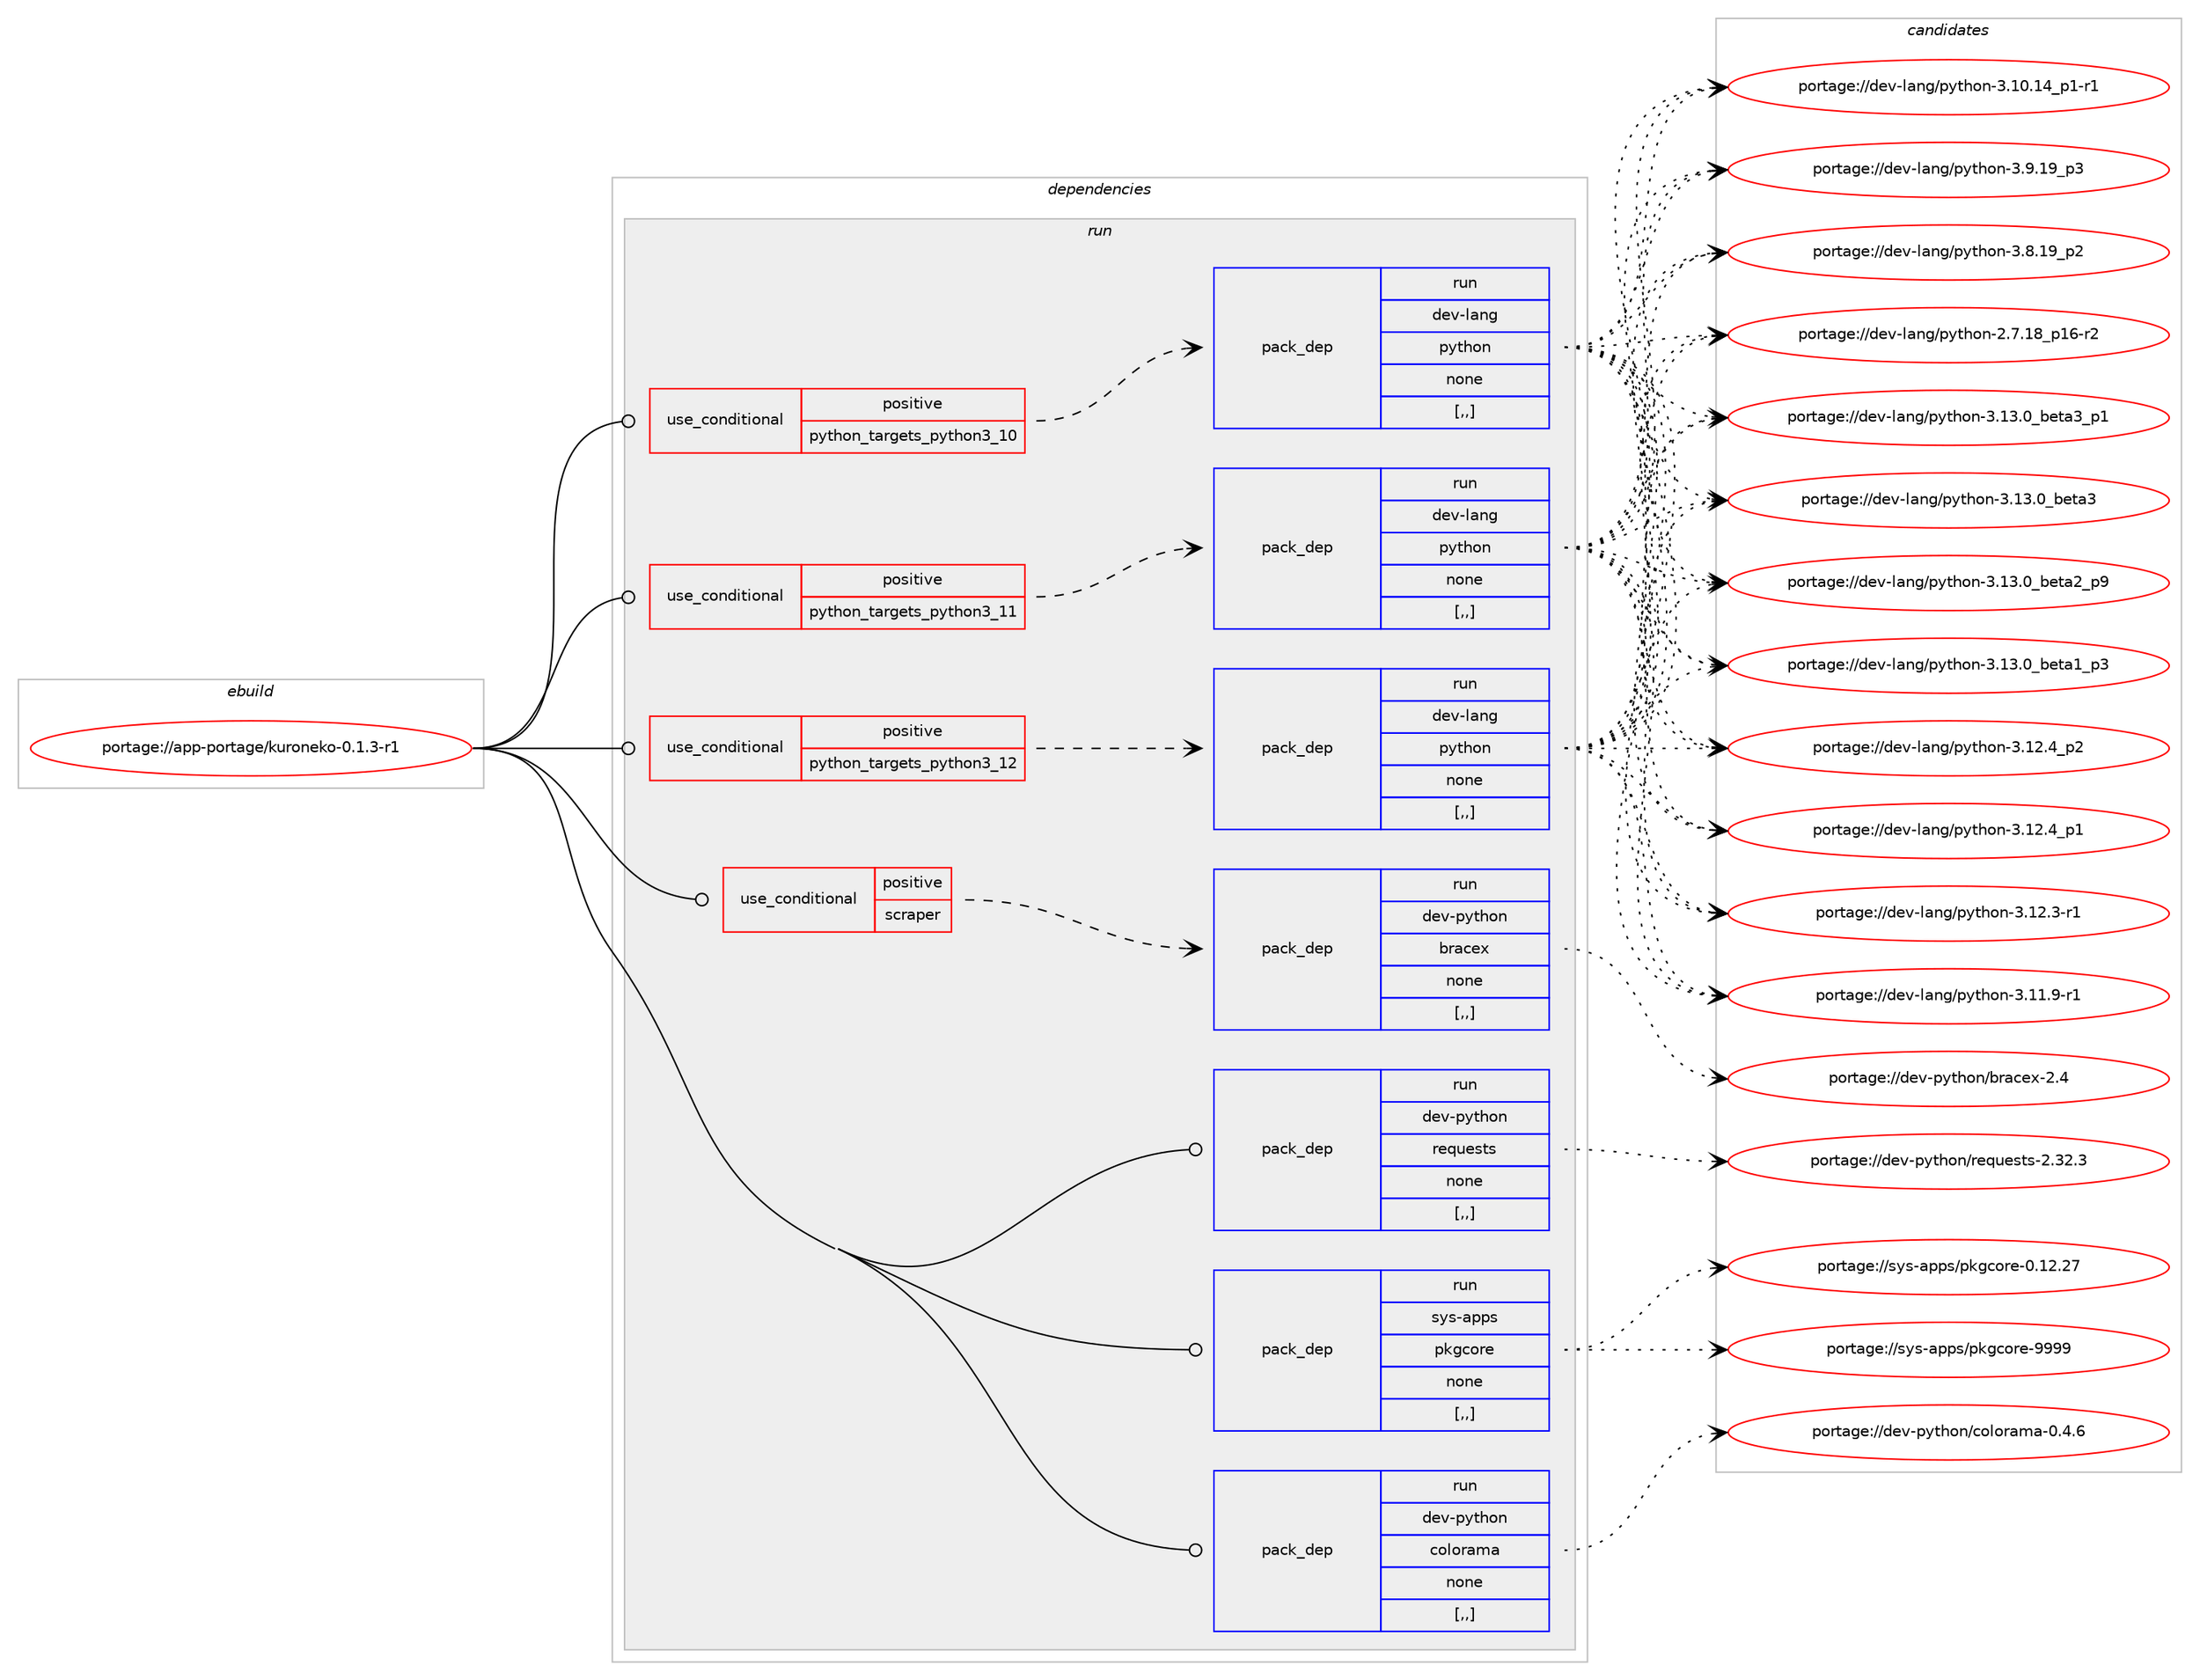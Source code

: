 digraph prolog {

# *************
# Graph options
# *************

newrank=true;
concentrate=true;
compound=true;
graph [rankdir=LR,fontname=Helvetica,fontsize=10,ranksep=1.5];#, ranksep=2.5, nodesep=0.2];
edge  [arrowhead=vee];
node  [fontname=Helvetica,fontsize=10];

# **********
# The ebuild
# **********

subgraph cluster_leftcol {
color=gray;
label=<<i>ebuild</i>>;
id [label="portage://app-portage/kuroneko-0.1.3-r1", color=red, width=4, href="../app-portage/kuroneko-0.1.3-r1.svg"];
}

# ****************
# The dependencies
# ****************

subgraph cluster_midcol {
color=gray;
label=<<i>dependencies</i>>;
subgraph cluster_compile {
fillcolor="#eeeeee";
style=filled;
label=<<i>compile</i>>;
}
subgraph cluster_compileandrun {
fillcolor="#eeeeee";
style=filled;
label=<<i>compile and run</i>>;
}
subgraph cluster_run {
fillcolor="#eeeeee";
style=filled;
label=<<i>run</i>>;
subgraph cond14245 {
dependency51323 [label=<<TABLE BORDER="0" CELLBORDER="1" CELLSPACING="0" CELLPADDING="4"><TR><TD ROWSPAN="3" CELLPADDING="10">use_conditional</TD></TR><TR><TD>positive</TD></TR><TR><TD>python_targets_python3_10</TD></TR></TABLE>>, shape=none, color=red];
subgraph pack36607 {
dependency51324 [label=<<TABLE BORDER="0" CELLBORDER="1" CELLSPACING="0" CELLPADDING="4" WIDTH="220"><TR><TD ROWSPAN="6" CELLPADDING="30">pack_dep</TD></TR><TR><TD WIDTH="110">run</TD></TR><TR><TD>dev-lang</TD></TR><TR><TD>python</TD></TR><TR><TD>none</TD></TR><TR><TD>[,,]</TD></TR></TABLE>>, shape=none, color=blue];
}
dependency51323:e -> dependency51324:w [weight=20,style="dashed",arrowhead="vee"];
}
id:e -> dependency51323:w [weight=20,style="solid",arrowhead="odot"];
subgraph cond14246 {
dependency51325 [label=<<TABLE BORDER="0" CELLBORDER="1" CELLSPACING="0" CELLPADDING="4"><TR><TD ROWSPAN="3" CELLPADDING="10">use_conditional</TD></TR><TR><TD>positive</TD></TR><TR><TD>python_targets_python3_11</TD></TR></TABLE>>, shape=none, color=red];
subgraph pack36608 {
dependency51326 [label=<<TABLE BORDER="0" CELLBORDER="1" CELLSPACING="0" CELLPADDING="4" WIDTH="220"><TR><TD ROWSPAN="6" CELLPADDING="30">pack_dep</TD></TR><TR><TD WIDTH="110">run</TD></TR><TR><TD>dev-lang</TD></TR><TR><TD>python</TD></TR><TR><TD>none</TD></TR><TR><TD>[,,]</TD></TR></TABLE>>, shape=none, color=blue];
}
dependency51325:e -> dependency51326:w [weight=20,style="dashed",arrowhead="vee"];
}
id:e -> dependency51325:w [weight=20,style="solid",arrowhead="odot"];
subgraph cond14247 {
dependency51327 [label=<<TABLE BORDER="0" CELLBORDER="1" CELLSPACING="0" CELLPADDING="4"><TR><TD ROWSPAN="3" CELLPADDING="10">use_conditional</TD></TR><TR><TD>positive</TD></TR><TR><TD>python_targets_python3_12</TD></TR></TABLE>>, shape=none, color=red];
subgraph pack36609 {
dependency51328 [label=<<TABLE BORDER="0" CELLBORDER="1" CELLSPACING="0" CELLPADDING="4" WIDTH="220"><TR><TD ROWSPAN="6" CELLPADDING="30">pack_dep</TD></TR><TR><TD WIDTH="110">run</TD></TR><TR><TD>dev-lang</TD></TR><TR><TD>python</TD></TR><TR><TD>none</TD></TR><TR><TD>[,,]</TD></TR></TABLE>>, shape=none, color=blue];
}
dependency51327:e -> dependency51328:w [weight=20,style="dashed",arrowhead="vee"];
}
id:e -> dependency51327:w [weight=20,style="solid",arrowhead="odot"];
subgraph cond14248 {
dependency51329 [label=<<TABLE BORDER="0" CELLBORDER="1" CELLSPACING="0" CELLPADDING="4"><TR><TD ROWSPAN="3" CELLPADDING="10">use_conditional</TD></TR><TR><TD>positive</TD></TR><TR><TD>scraper</TD></TR></TABLE>>, shape=none, color=red];
subgraph pack36610 {
dependency51330 [label=<<TABLE BORDER="0" CELLBORDER="1" CELLSPACING="0" CELLPADDING="4" WIDTH="220"><TR><TD ROWSPAN="6" CELLPADDING="30">pack_dep</TD></TR><TR><TD WIDTH="110">run</TD></TR><TR><TD>dev-python</TD></TR><TR><TD>bracex</TD></TR><TR><TD>none</TD></TR><TR><TD>[,,]</TD></TR></TABLE>>, shape=none, color=blue];
}
dependency51329:e -> dependency51330:w [weight=20,style="dashed",arrowhead="vee"];
}
id:e -> dependency51329:w [weight=20,style="solid",arrowhead="odot"];
subgraph pack36611 {
dependency51331 [label=<<TABLE BORDER="0" CELLBORDER="1" CELLSPACING="0" CELLPADDING="4" WIDTH="220"><TR><TD ROWSPAN="6" CELLPADDING="30">pack_dep</TD></TR><TR><TD WIDTH="110">run</TD></TR><TR><TD>dev-python</TD></TR><TR><TD>colorama</TD></TR><TR><TD>none</TD></TR><TR><TD>[,,]</TD></TR></TABLE>>, shape=none, color=blue];
}
id:e -> dependency51331:w [weight=20,style="solid",arrowhead="odot"];
subgraph pack36612 {
dependency51332 [label=<<TABLE BORDER="0" CELLBORDER="1" CELLSPACING="0" CELLPADDING="4" WIDTH="220"><TR><TD ROWSPAN="6" CELLPADDING="30">pack_dep</TD></TR><TR><TD WIDTH="110">run</TD></TR><TR><TD>dev-python</TD></TR><TR><TD>requests</TD></TR><TR><TD>none</TD></TR><TR><TD>[,,]</TD></TR></TABLE>>, shape=none, color=blue];
}
id:e -> dependency51332:w [weight=20,style="solid",arrowhead="odot"];
subgraph pack36613 {
dependency51333 [label=<<TABLE BORDER="0" CELLBORDER="1" CELLSPACING="0" CELLPADDING="4" WIDTH="220"><TR><TD ROWSPAN="6" CELLPADDING="30">pack_dep</TD></TR><TR><TD WIDTH="110">run</TD></TR><TR><TD>sys-apps</TD></TR><TR><TD>pkgcore</TD></TR><TR><TD>none</TD></TR><TR><TD>[,,]</TD></TR></TABLE>>, shape=none, color=blue];
}
id:e -> dependency51333:w [weight=20,style="solid",arrowhead="odot"];
}
}

# **************
# The candidates
# **************

subgraph cluster_choices {
rank=same;
color=gray;
label=<<i>candidates</i>>;

subgraph choice36607 {
color=black;
nodesep=1;
choice10010111845108971101034711212111610411111045514649514648959810111697519511249 [label="portage://dev-lang/python-3.13.0_beta3_p1", color=red, width=4,href="../dev-lang/python-3.13.0_beta3_p1.svg"];
choice1001011184510897110103471121211161041111104551464951464895981011169751 [label="portage://dev-lang/python-3.13.0_beta3", color=red, width=4,href="../dev-lang/python-3.13.0_beta3.svg"];
choice10010111845108971101034711212111610411111045514649514648959810111697509511257 [label="portage://dev-lang/python-3.13.0_beta2_p9", color=red, width=4,href="../dev-lang/python-3.13.0_beta2_p9.svg"];
choice10010111845108971101034711212111610411111045514649514648959810111697499511251 [label="portage://dev-lang/python-3.13.0_beta1_p3", color=red, width=4,href="../dev-lang/python-3.13.0_beta1_p3.svg"];
choice100101118451089711010347112121116104111110455146495046529511250 [label="portage://dev-lang/python-3.12.4_p2", color=red, width=4,href="../dev-lang/python-3.12.4_p2.svg"];
choice100101118451089711010347112121116104111110455146495046529511249 [label="portage://dev-lang/python-3.12.4_p1", color=red, width=4,href="../dev-lang/python-3.12.4_p1.svg"];
choice100101118451089711010347112121116104111110455146495046514511449 [label="portage://dev-lang/python-3.12.3-r1", color=red, width=4,href="../dev-lang/python-3.12.3-r1.svg"];
choice100101118451089711010347112121116104111110455146494946574511449 [label="portage://dev-lang/python-3.11.9-r1", color=red, width=4,href="../dev-lang/python-3.11.9-r1.svg"];
choice100101118451089711010347112121116104111110455146494846495295112494511449 [label="portage://dev-lang/python-3.10.14_p1-r1", color=red, width=4,href="../dev-lang/python-3.10.14_p1-r1.svg"];
choice100101118451089711010347112121116104111110455146574649579511251 [label="portage://dev-lang/python-3.9.19_p3", color=red, width=4,href="../dev-lang/python-3.9.19_p3.svg"];
choice100101118451089711010347112121116104111110455146564649579511250 [label="portage://dev-lang/python-3.8.19_p2", color=red, width=4,href="../dev-lang/python-3.8.19_p2.svg"];
choice100101118451089711010347112121116104111110455046554649569511249544511450 [label="portage://dev-lang/python-2.7.18_p16-r2", color=red, width=4,href="../dev-lang/python-2.7.18_p16-r2.svg"];
dependency51324:e -> choice10010111845108971101034711212111610411111045514649514648959810111697519511249:w [style=dotted,weight="100"];
dependency51324:e -> choice1001011184510897110103471121211161041111104551464951464895981011169751:w [style=dotted,weight="100"];
dependency51324:e -> choice10010111845108971101034711212111610411111045514649514648959810111697509511257:w [style=dotted,weight="100"];
dependency51324:e -> choice10010111845108971101034711212111610411111045514649514648959810111697499511251:w [style=dotted,weight="100"];
dependency51324:e -> choice100101118451089711010347112121116104111110455146495046529511250:w [style=dotted,weight="100"];
dependency51324:e -> choice100101118451089711010347112121116104111110455146495046529511249:w [style=dotted,weight="100"];
dependency51324:e -> choice100101118451089711010347112121116104111110455146495046514511449:w [style=dotted,weight="100"];
dependency51324:e -> choice100101118451089711010347112121116104111110455146494946574511449:w [style=dotted,weight="100"];
dependency51324:e -> choice100101118451089711010347112121116104111110455146494846495295112494511449:w [style=dotted,weight="100"];
dependency51324:e -> choice100101118451089711010347112121116104111110455146574649579511251:w [style=dotted,weight="100"];
dependency51324:e -> choice100101118451089711010347112121116104111110455146564649579511250:w [style=dotted,weight="100"];
dependency51324:e -> choice100101118451089711010347112121116104111110455046554649569511249544511450:w [style=dotted,weight="100"];
}
subgraph choice36608 {
color=black;
nodesep=1;
choice10010111845108971101034711212111610411111045514649514648959810111697519511249 [label="portage://dev-lang/python-3.13.0_beta3_p1", color=red, width=4,href="../dev-lang/python-3.13.0_beta3_p1.svg"];
choice1001011184510897110103471121211161041111104551464951464895981011169751 [label="portage://dev-lang/python-3.13.0_beta3", color=red, width=4,href="../dev-lang/python-3.13.0_beta3.svg"];
choice10010111845108971101034711212111610411111045514649514648959810111697509511257 [label="portage://dev-lang/python-3.13.0_beta2_p9", color=red, width=4,href="../dev-lang/python-3.13.0_beta2_p9.svg"];
choice10010111845108971101034711212111610411111045514649514648959810111697499511251 [label="portage://dev-lang/python-3.13.0_beta1_p3", color=red, width=4,href="../dev-lang/python-3.13.0_beta1_p3.svg"];
choice100101118451089711010347112121116104111110455146495046529511250 [label="portage://dev-lang/python-3.12.4_p2", color=red, width=4,href="../dev-lang/python-3.12.4_p2.svg"];
choice100101118451089711010347112121116104111110455146495046529511249 [label="portage://dev-lang/python-3.12.4_p1", color=red, width=4,href="../dev-lang/python-3.12.4_p1.svg"];
choice100101118451089711010347112121116104111110455146495046514511449 [label="portage://dev-lang/python-3.12.3-r1", color=red, width=4,href="../dev-lang/python-3.12.3-r1.svg"];
choice100101118451089711010347112121116104111110455146494946574511449 [label="portage://dev-lang/python-3.11.9-r1", color=red, width=4,href="../dev-lang/python-3.11.9-r1.svg"];
choice100101118451089711010347112121116104111110455146494846495295112494511449 [label="portage://dev-lang/python-3.10.14_p1-r1", color=red, width=4,href="../dev-lang/python-3.10.14_p1-r1.svg"];
choice100101118451089711010347112121116104111110455146574649579511251 [label="portage://dev-lang/python-3.9.19_p3", color=red, width=4,href="../dev-lang/python-3.9.19_p3.svg"];
choice100101118451089711010347112121116104111110455146564649579511250 [label="portage://dev-lang/python-3.8.19_p2", color=red, width=4,href="../dev-lang/python-3.8.19_p2.svg"];
choice100101118451089711010347112121116104111110455046554649569511249544511450 [label="portage://dev-lang/python-2.7.18_p16-r2", color=red, width=4,href="../dev-lang/python-2.7.18_p16-r2.svg"];
dependency51326:e -> choice10010111845108971101034711212111610411111045514649514648959810111697519511249:w [style=dotted,weight="100"];
dependency51326:e -> choice1001011184510897110103471121211161041111104551464951464895981011169751:w [style=dotted,weight="100"];
dependency51326:e -> choice10010111845108971101034711212111610411111045514649514648959810111697509511257:w [style=dotted,weight="100"];
dependency51326:e -> choice10010111845108971101034711212111610411111045514649514648959810111697499511251:w [style=dotted,weight="100"];
dependency51326:e -> choice100101118451089711010347112121116104111110455146495046529511250:w [style=dotted,weight="100"];
dependency51326:e -> choice100101118451089711010347112121116104111110455146495046529511249:w [style=dotted,weight="100"];
dependency51326:e -> choice100101118451089711010347112121116104111110455146495046514511449:w [style=dotted,weight="100"];
dependency51326:e -> choice100101118451089711010347112121116104111110455146494946574511449:w [style=dotted,weight="100"];
dependency51326:e -> choice100101118451089711010347112121116104111110455146494846495295112494511449:w [style=dotted,weight="100"];
dependency51326:e -> choice100101118451089711010347112121116104111110455146574649579511251:w [style=dotted,weight="100"];
dependency51326:e -> choice100101118451089711010347112121116104111110455146564649579511250:w [style=dotted,weight="100"];
dependency51326:e -> choice100101118451089711010347112121116104111110455046554649569511249544511450:w [style=dotted,weight="100"];
}
subgraph choice36609 {
color=black;
nodesep=1;
choice10010111845108971101034711212111610411111045514649514648959810111697519511249 [label="portage://dev-lang/python-3.13.0_beta3_p1", color=red, width=4,href="../dev-lang/python-3.13.0_beta3_p1.svg"];
choice1001011184510897110103471121211161041111104551464951464895981011169751 [label="portage://dev-lang/python-3.13.0_beta3", color=red, width=4,href="../dev-lang/python-3.13.0_beta3.svg"];
choice10010111845108971101034711212111610411111045514649514648959810111697509511257 [label="portage://dev-lang/python-3.13.0_beta2_p9", color=red, width=4,href="../dev-lang/python-3.13.0_beta2_p9.svg"];
choice10010111845108971101034711212111610411111045514649514648959810111697499511251 [label="portage://dev-lang/python-3.13.0_beta1_p3", color=red, width=4,href="../dev-lang/python-3.13.0_beta1_p3.svg"];
choice100101118451089711010347112121116104111110455146495046529511250 [label="portage://dev-lang/python-3.12.4_p2", color=red, width=4,href="../dev-lang/python-3.12.4_p2.svg"];
choice100101118451089711010347112121116104111110455146495046529511249 [label="portage://dev-lang/python-3.12.4_p1", color=red, width=4,href="../dev-lang/python-3.12.4_p1.svg"];
choice100101118451089711010347112121116104111110455146495046514511449 [label="portage://dev-lang/python-3.12.3-r1", color=red, width=4,href="../dev-lang/python-3.12.3-r1.svg"];
choice100101118451089711010347112121116104111110455146494946574511449 [label="portage://dev-lang/python-3.11.9-r1", color=red, width=4,href="../dev-lang/python-3.11.9-r1.svg"];
choice100101118451089711010347112121116104111110455146494846495295112494511449 [label="portage://dev-lang/python-3.10.14_p1-r1", color=red, width=4,href="../dev-lang/python-3.10.14_p1-r1.svg"];
choice100101118451089711010347112121116104111110455146574649579511251 [label="portage://dev-lang/python-3.9.19_p3", color=red, width=4,href="../dev-lang/python-3.9.19_p3.svg"];
choice100101118451089711010347112121116104111110455146564649579511250 [label="portage://dev-lang/python-3.8.19_p2", color=red, width=4,href="../dev-lang/python-3.8.19_p2.svg"];
choice100101118451089711010347112121116104111110455046554649569511249544511450 [label="portage://dev-lang/python-2.7.18_p16-r2", color=red, width=4,href="../dev-lang/python-2.7.18_p16-r2.svg"];
dependency51328:e -> choice10010111845108971101034711212111610411111045514649514648959810111697519511249:w [style=dotted,weight="100"];
dependency51328:e -> choice1001011184510897110103471121211161041111104551464951464895981011169751:w [style=dotted,weight="100"];
dependency51328:e -> choice10010111845108971101034711212111610411111045514649514648959810111697509511257:w [style=dotted,weight="100"];
dependency51328:e -> choice10010111845108971101034711212111610411111045514649514648959810111697499511251:w [style=dotted,weight="100"];
dependency51328:e -> choice100101118451089711010347112121116104111110455146495046529511250:w [style=dotted,weight="100"];
dependency51328:e -> choice100101118451089711010347112121116104111110455146495046529511249:w [style=dotted,weight="100"];
dependency51328:e -> choice100101118451089711010347112121116104111110455146495046514511449:w [style=dotted,weight="100"];
dependency51328:e -> choice100101118451089711010347112121116104111110455146494946574511449:w [style=dotted,weight="100"];
dependency51328:e -> choice100101118451089711010347112121116104111110455146494846495295112494511449:w [style=dotted,weight="100"];
dependency51328:e -> choice100101118451089711010347112121116104111110455146574649579511251:w [style=dotted,weight="100"];
dependency51328:e -> choice100101118451089711010347112121116104111110455146564649579511250:w [style=dotted,weight="100"];
dependency51328:e -> choice100101118451089711010347112121116104111110455046554649569511249544511450:w [style=dotted,weight="100"];
}
subgraph choice36610 {
color=black;
nodesep=1;
choice100101118451121211161041111104798114979910112045504652 [label="portage://dev-python/bracex-2.4", color=red, width=4,href="../dev-python/bracex-2.4.svg"];
dependency51330:e -> choice100101118451121211161041111104798114979910112045504652:w [style=dotted,weight="100"];
}
subgraph choice36611 {
color=black;
nodesep=1;
choice1001011184511212111610411111047991111081111149710997454846524654 [label="portage://dev-python/colorama-0.4.6", color=red, width=4,href="../dev-python/colorama-0.4.6.svg"];
dependency51331:e -> choice1001011184511212111610411111047991111081111149710997454846524654:w [style=dotted,weight="100"];
}
subgraph choice36612 {
color=black;
nodesep=1;
choice100101118451121211161041111104711410111311710111511611545504651504651 [label="portage://dev-python/requests-2.32.3", color=red, width=4,href="../dev-python/requests-2.32.3.svg"];
dependency51332:e -> choice100101118451121211161041111104711410111311710111511611545504651504651:w [style=dotted,weight="100"];
}
subgraph choice36613 {
color=black;
nodesep=1;
choice115121115459711211211547112107103991111141014557575757 [label="portage://sys-apps/pkgcore-9999", color=red, width=4,href="../sys-apps/pkgcore-9999.svg"];
choice115121115459711211211547112107103991111141014548464950465055 [label="portage://sys-apps/pkgcore-0.12.27", color=red, width=4,href="../sys-apps/pkgcore-0.12.27.svg"];
dependency51333:e -> choice115121115459711211211547112107103991111141014557575757:w [style=dotted,weight="100"];
dependency51333:e -> choice115121115459711211211547112107103991111141014548464950465055:w [style=dotted,weight="100"];
}
}

}
